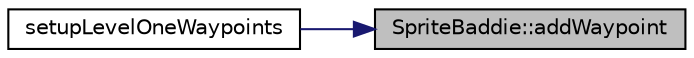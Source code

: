 digraph "SpriteBaddie::addWaypoint"
{
 // LATEX_PDF_SIZE
  edge [fontname="Helvetica",fontsize="10",labelfontname="Helvetica",labelfontsize="10"];
  node [fontname="Helvetica",fontsize="10",shape=record];
  rankdir="RL";
  Node1 [label="SpriteBaddie::addWaypoint",height=0.2,width=0.4,color="black", fillcolor="grey75", style="filled", fontcolor="black",tooltip=" "];
  Node1 -> Node2 [dir="back",color="midnightblue",fontsize="10",style="solid",fontname="Helvetica"];
  Node2 [label="setupLevelOneWaypoints",height=0.2,width=0.4,color="black", fillcolor="white", style="filled",URL="$_level_one_8cpp.html#a43ed097a987340b8bd0819c06b84cdea",tooltip="Randomly selects from a set of three different routes the baddies can take..."];
}
